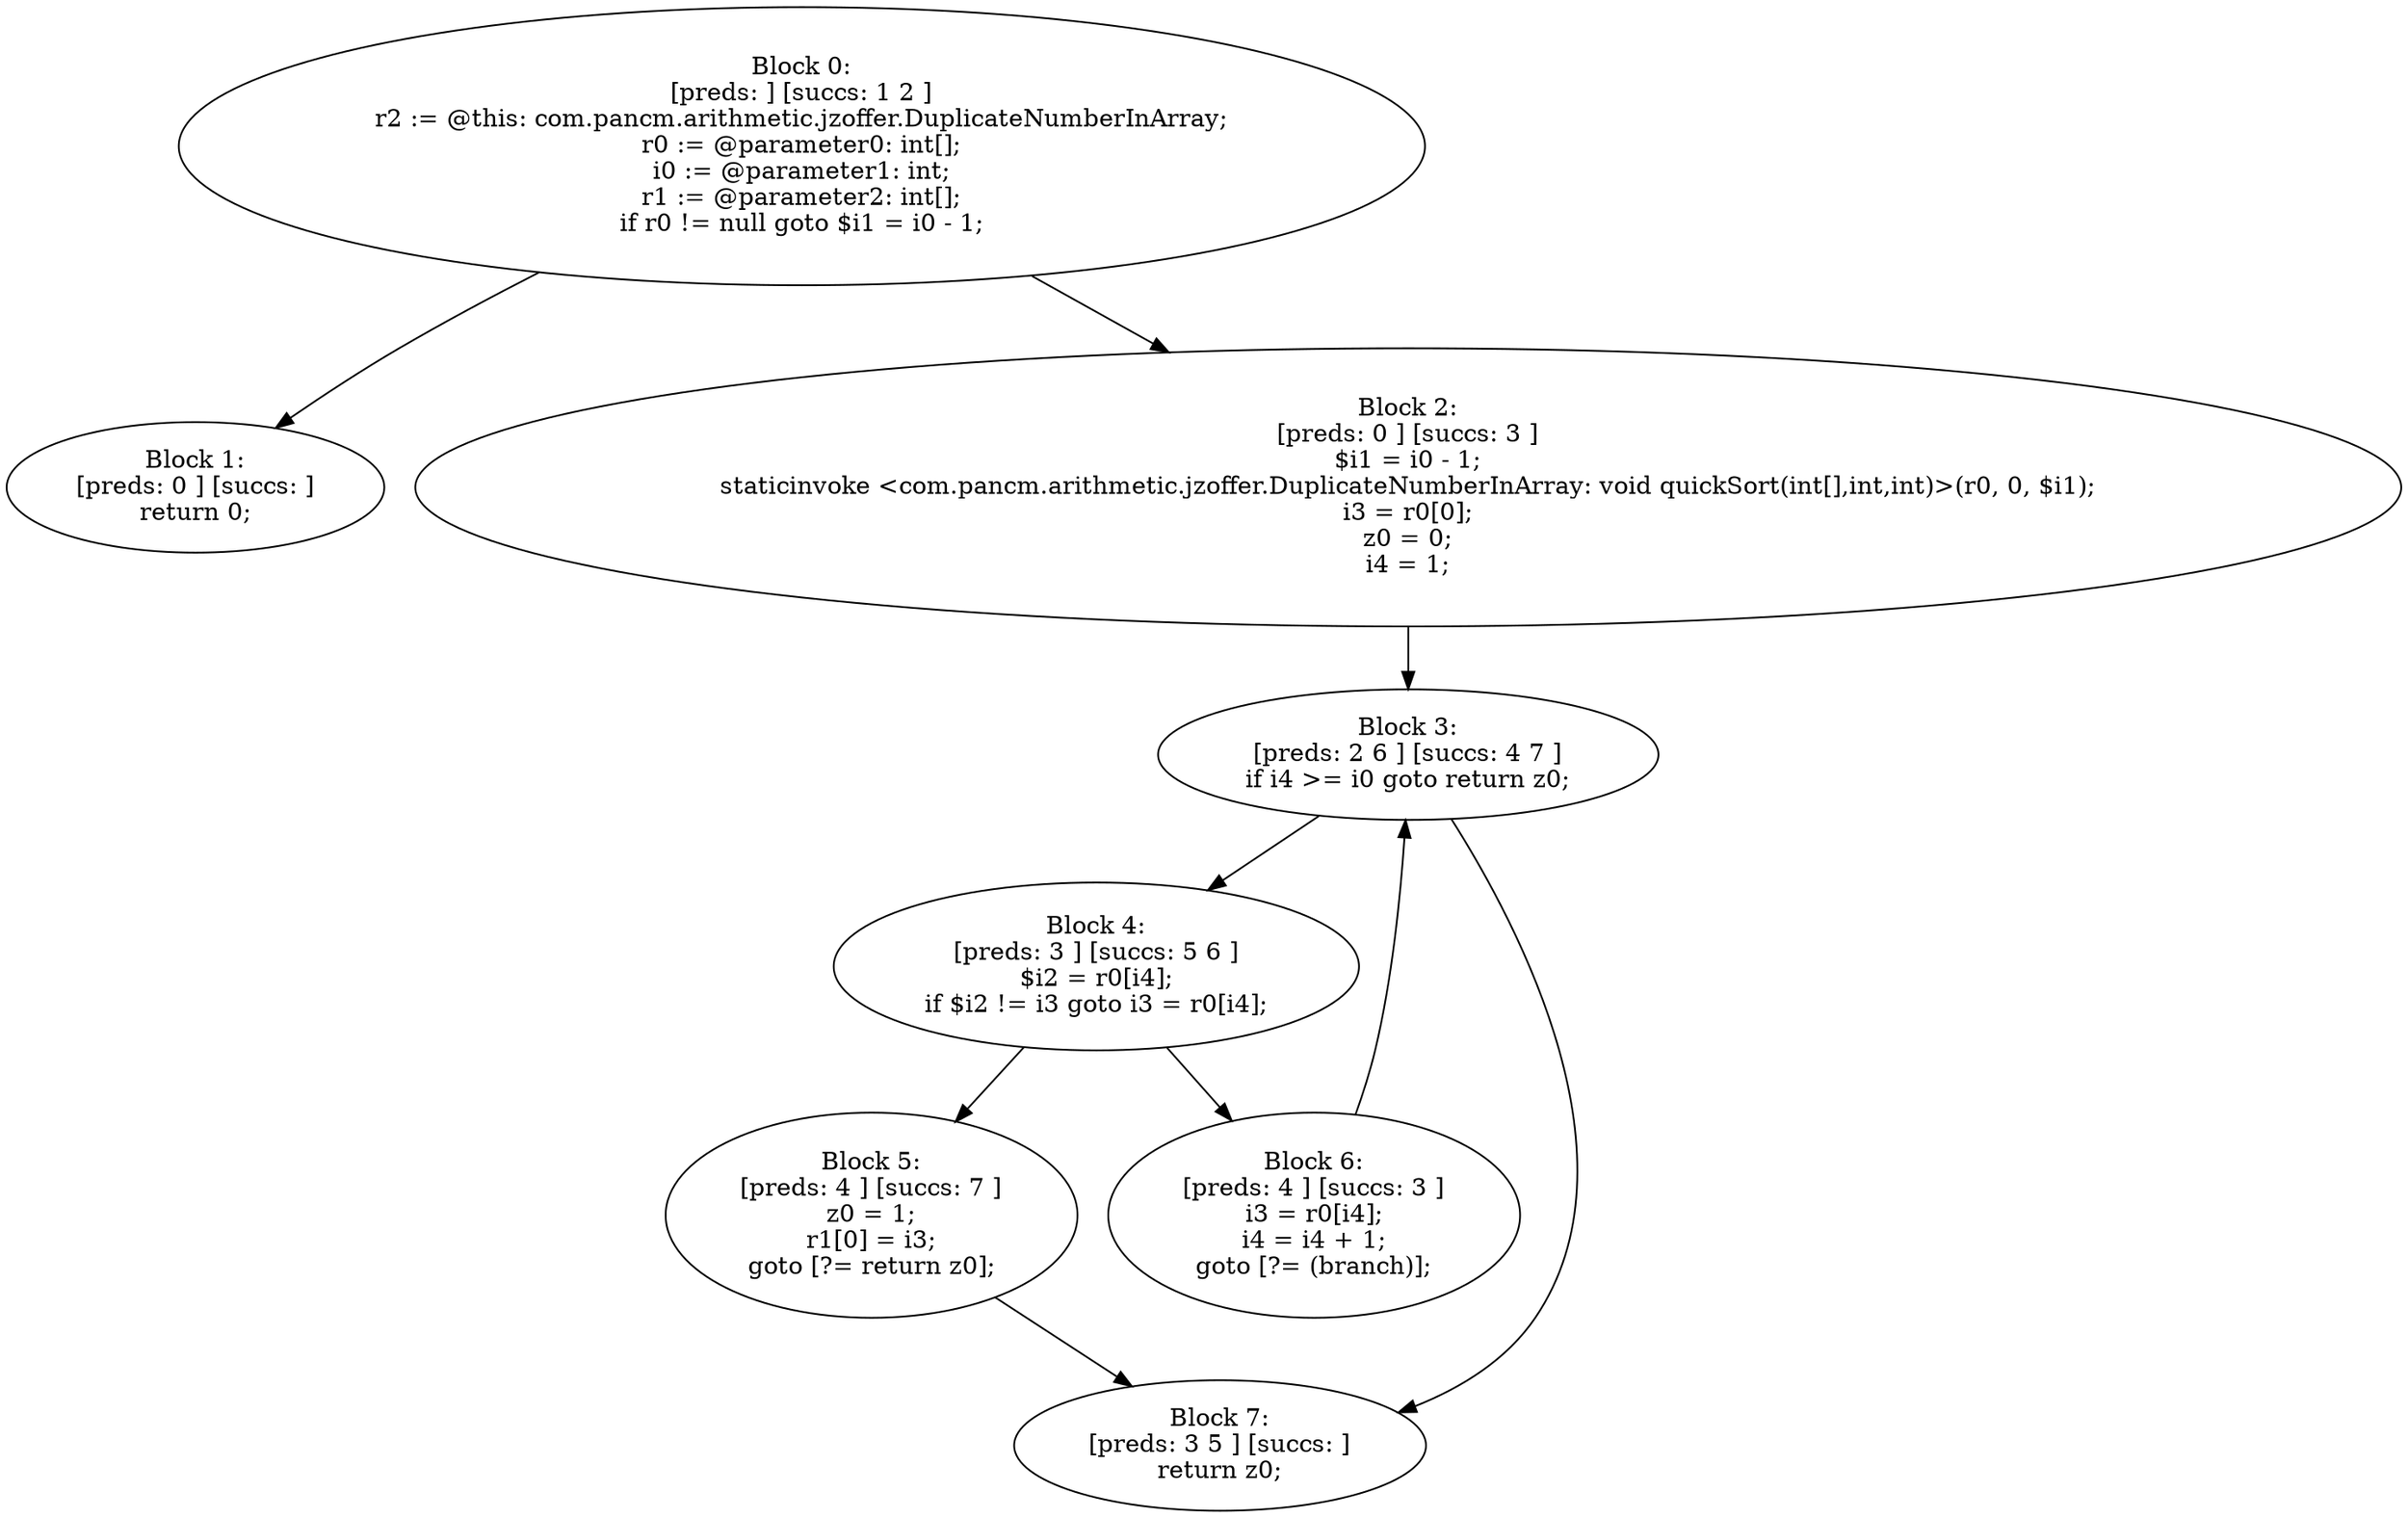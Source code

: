 digraph "unitGraph" {
    "Block 0:
[preds: ] [succs: 1 2 ]
r2 := @this: com.pancm.arithmetic.jzoffer.DuplicateNumberInArray;
r0 := @parameter0: int[];
i0 := @parameter1: int;
r1 := @parameter2: int[];
if r0 != null goto $i1 = i0 - 1;
"
    "Block 1:
[preds: 0 ] [succs: ]
return 0;
"
    "Block 2:
[preds: 0 ] [succs: 3 ]
$i1 = i0 - 1;
staticinvoke <com.pancm.arithmetic.jzoffer.DuplicateNumberInArray: void quickSort(int[],int,int)>(r0, 0, $i1);
i3 = r0[0];
z0 = 0;
i4 = 1;
"
    "Block 3:
[preds: 2 6 ] [succs: 4 7 ]
if i4 >= i0 goto return z0;
"
    "Block 4:
[preds: 3 ] [succs: 5 6 ]
$i2 = r0[i4];
if $i2 != i3 goto i3 = r0[i4];
"
    "Block 5:
[preds: 4 ] [succs: 7 ]
z0 = 1;
r1[0] = i3;
goto [?= return z0];
"
    "Block 6:
[preds: 4 ] [succs: 3 ]
i3 = r0[i4];
i4 = i4 + 1;
goto [?= (branch)];
"
    "Block 7:
[preds: 3 5 ] [succs: ]
return z0;
"
    "Block 0:
[preds: ] [succs: 1 2 ]
r2 := @this: com.pancm.arithmetic.jzoffer.DuplicateNumberInArray;
r0 := @parameter0: int[];
i0 := @parameter1: int;
r1 := @parameter2: int[];
if r0 != null goto $i1 = i0 - 1;
"->"Block 1:
[preds: 0 ] [succs: ]
return 0;
";
    "Block 0:
[preds: ] [succs: 1 2 ]
r2 := @this: com.pancm.arithmetic.jzoffer.DuplicateNumberInArray;
r0 := @parameter0: int[];
i0 := @parameter1: int;
r1 := @parameter2: int[];
if r0 != null goto $i1 = i0 - 1;
"->"Block 2:
[preds: 0 ] [succs: 3 ]
$i1 = i0 - 1;
staticinvoke <com.pancm.arithmetic.jzoffer.DuplicateNumberInArray: void quickSort(int[],int,int)>(r0, 0, $i1);
i3 = r0[0];
z0 = 0;
i4 = 1;
";
    "Block 2:
[preds: 0 ] [succs: 3 ]
$i1 = i0 - 1;
staticinvoke <com.pancm.arithmetic.jzoffer.DuplicateNumberInArray: void quickSort(int[],int,int)>(r0, 0, $i1);
i3 = r0[0];
z0 = 0;
i4 = 1;
"->"Block 3:
[preds: 2 6 ] [succs: 4 7 ]
if i4 >= i0 goto return z0;
";
    "Block 3:
[preds: 2 6 ] [succs: 4 7 ]
if i4 >= i0 goto return z0;
"->"Block 4:
[preds: 3 ] [succs: 5 6 ]
$i2 = r0[i4];
if $i2 != i3 goto i3 = r0[i4];
";
    "Block 3:
[preds: 2 6 ] [succs: 4 7 ]
if i4 >= i0 goto return z0;
"->"Block 7:
[preds: 3 5 ] [succs: ]
return z0;
";
    "Block 4:
[preds: 3 ] [succs: 5 6 ]
$i2 = r0[i4];
if $i2 != i3 goto i3 = r0[i4];
"->"Block 5:
[preds: 4 ] [succs: 7 ]
z0 = 1;
r1[0] = i3;
goto [?= return z0];
";
    "Block 4:
[preds: 3 ] [succs: 5 6 ]
$i2 = r0[i4];
if $i2 != i3 goto i3 = r0[i4];
"->"Block 6:
[preds: 4 ] [succs: 3 ]
i3 = r0[i4];
i4 = i4 + 1;
goto [?= (branch)];
";
    "Block 5:
[preds: 4 ] [succs: 7 ]
z0 = 1;
r1[0] = i3;
goto [?= return z0];
"->"Block 7:
[preds: 3 5 ] [succs: ]
return z0;
";
    "Block 6:
[preds: 4 ] [succs: 3 ]
i3 = r0[i4];
i4 = i4 + 1;
goto [?= (branch)];
"->"Block 3:
[preds: 2 6 ] [succs: 4 7 ]
if i4 >= i0 goto return z0;
";
}

